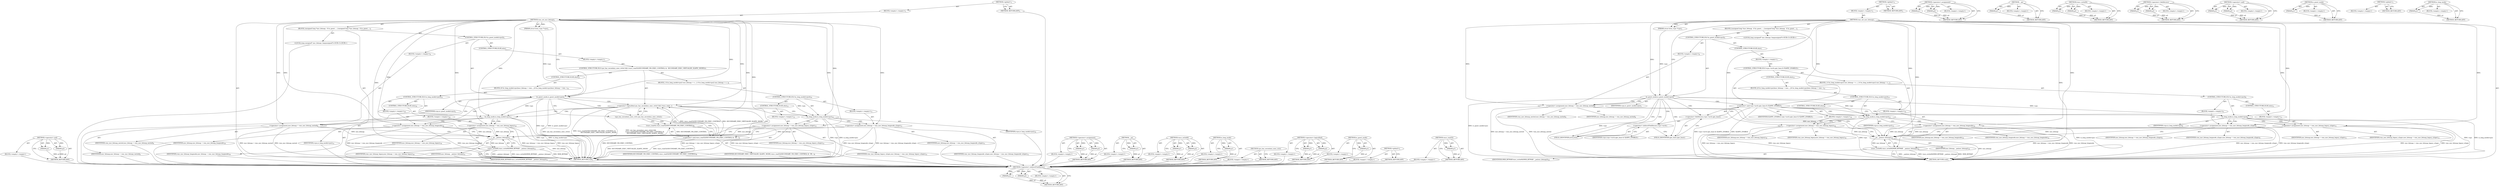 digraph "vmcs_read32" {
vulnerable_98 [label=<(METHOD,&lt;operator&gt;.indirectFieldAccess)>];
vulnerable_99 [label=<(PARAM,p1)>];
vulnerable_100 [label=<(PARAM,p2)>];
vulnerable_101 [label=<(BLOCK,&lt;empty&gt;,&lt;empty&gt;)>];
vulnerable_102 [label=<(METHOD_RETURN,ANY)>];
vulnerable_6 [label=<(METHOD,&lt;global&gt;)<SUB>1</SUB>>];
vulnerable_7 [label=<(BLOCK,&lt;empty&gt;,&lt;empty&gt;)<SUB>1</SUB>>];
vulnerable_8 [label=<(METHOD,vmx_set_msr_bitmap)<SUB>1</SUB>>];
vulnerable_9 [label=<(PARAM,struct kvm_vcpu *vcpu)<SUB>1</SUB>>];
vulnerable_10 [label=<(BLOCK,{
	unsigned long *msr_bitmap;
 
 	if (is_guest_...,{
	unsigned long *msr_bitmap;
 
 	if (is_guest_...)<SUB>2</SUB>>];
vulnerable_11 [label="<(LOCAL,long unsigned* msr_bitmap: longunsigned*)<SUB>3</SUB>>"];
vulnerable_12 [label=<(CONTROL_STRUCTURE,IF,if (is_guest_mode(vcpu)))<SUB>5</SUB>>];
vulnerable_13 [label=<(is_guest_mode,is_guest_mode(vcpu))<SUB>5</SUB>>];
vulnerable_14 [label=<(IDENTIFIER,vcpu,is_guest_mode(vcpu))<SUB>5</SUB>>];
vulnerable_15 [label=<(BLOCK,&lt;empty&gt;,&lt;empty&gt;)<SUB>6</SUB>>];
vulnerable_16 [label=<(&lt;operator&gt;.assignment,msr_bitmap = vmx_msr_bitmap_nested)<SUB>6</SUB>>];
vulnerable_17 [label=<(IDENTIFIER,msr_bitmap,msr_bitmap = vmx_msr_bitmap_nested)<SUB>6</SUB>>];
vulnerable_18 [label=<(IDENTIFIER,vmx_msr_bitmap_nested,msr_bitmap = vmx_msr_bitmap_nested)<SUB>6</SUB>>];
vulnerable_19 [label=<(CONTROL_STRUCTURE,ELSE,else)<SUB>7</SUB>>];
vulnerable_20 [label=<(BLOCK,&lt;empty&gt;,&lt;empty&gt;)<SUB>7</SUB>>];
vulnerable_21 [label=<(CONTROL_STRUCTURE,IF,if (vcpu-&gt;arch.apic_base &amp; X2APIC_ENABLE))<SUB>7</SUB>>];
vulnerable_22 [label=<(&lt;operator&gt;.and,vcpu-&gt;arch.apic_base &amp; X2APIC_ENABLE)<SUB>7</SUB>>];
vulnerable_23 [label=<(&lt;operator&gt;.fieldAccess,vcpu-&gt;arch.apic_base)<SUB>7</SUB>>];
vulnerable_24 [label=<(&lt;operator&gt;.indirectFieldAccess,vcpu-&gt;arch)<SUB>7</SUB>>];
vulnerable_25 [label=<(IDENTIFIER,vcpu,vcpu-&gt;arch.apic_base &amp; X2APIC_ENABLE)<SUB>7</SUB>>];
vulnerable_26 [label=<(FIELD_IDENTIFIER,arch,arch)<SUB>7</SUB>>];
vulnerable_27 [label=<(FIELD_IDENTIFIER,apic_base,apic_base)<SUB>7</SUB>>];
vulnerable_28 [label=<(IDENTIFIER,X2APIC_ENABLE,vcpu-&gt;arch.apic_base &amp; X2APIC_ENABLE)<SUB>7</SUB>>];
vulnerable_29 [label=<(BLOCK,{
 		if (is_long_mode(vcpu))
 			msr_bitmap = v...,{
 		if (is_long_mode(vcpu))
 			msr_bitmap = v...)<SUB>7</SUB>>];
vulnerable_30 [label=<(CONTROL_STRUCTURE,IF,if (is_long_mode(vcpu)))<SUB>8</SUB>>];
vulnerable_31 [label=<(is_long_mode,is_long_mode(vcpu))<SUB>8</SUB>>];
vulnerable_32 [label=<(IDENTIFIER,vcpu,is_long_mode(vcpu))<SUB>8</SUB>>];
vulnerable_33 [label=<(BLOCK,&lt;empty&gt;,&lt;empty&gt;)<SUB>9</SUB>>];
vulnerable_34 [label=<(&lt;operator&gt;.assignment,msr_bitmap = vmx_msr_bitmap_longmode_x2apic)<SUB>9</SUB>>];
vulnerable_35 [label=<(IDENTIFIER,msr_bitmap,msr_bitmap = vmx_msr_bitmap_longmode_x2apic)<SUB>9</SUB>>];
vulnerable_36 [label=<(IDENTIFIER,vmx_msr_bitmap_longmode_x2apic,msr_bitmap = vmx_msr_bitmap_longmode_x2apic)<SUB>9</SUB>>];
vulnerable_37 [label=<(CONTROL_STRUCTURE,ELSE,else)<SUB>11</SUB>>];
vulnerable_38 [label=<(BLOCK,&lt;empty&gt;,&lt;empty&gt;)<SUB>11</SUB>>];
vulnerable_39 [label=<(&lt;operator&gt;.assignment,msr_bitmap = vmx_msr_bitmap_legacy_x2apic)<SUB>11</SUB>>];
vulnerable_40 [label=<(IDENTIFIER,msr_bitmap,msr_bitmap = vmx_msr_bitmap_legacy_x2apic)<SUB>11</SUB>>];
vulnerable_41 [label=<(IDENTIFIER,vmx_msr_bitmap_legacy_x2apic,msr_bitmap = vmx_msr_bitmap_legacy_x2apic)<SUB>11</SUB>>];
vulnerable_42 [label=<(CONTROL_STRUCTURE,ELSE,else)<SUB>12</SUB>>];
vulnerable_43 [label=<(BLOCK,{
		if (is_long_mode(vcpu))
			msr_bitmap = vmx...,{
		if (is_long_mode(vcpu))
			msr_bitmap = vmx...)<SUB>12</SUB>>];
vulnerable_44 [label=<(CONTROL_STRUCTURE,IF,if (is_long_mode(vcpu)))<SUB>13</SUB>>];
vulnerable_45 [label=<(is_long_mode,is_long_mode(vcpu))<SUB>13</SUB>>];
vulnerable_46 [label=<(IDENTIFIER,vcpu,is_long_mode(vcpu))<SUB>13</SUB>>];
vulnerable_47 [label=<(BLOCK,&lt;empty&gt;,&lt;empty&gt;)<SUB>14</SUB>>];
vulnerable_48 [label=<(&lt;operator&gt;.assignment,msr_bitmap = vmx_msr_bitmap_longmode)<SUB>14</SUB>>];
vulnerable_49 [label=<(IDENTIFIER,msr_bitmap,msr_bitmap = vmx_msr_bitmap_longmode)<SUB>14</SUB>>];
vulnerable_50 [label=<(IDENTIFIER,vmx_msr_bitmap_longmode,msr_bitmap = vmx_msr_bitmap_longmode)<SUB>14</SUB>>];
vulnerable_51 [label=<(CONTROL_STRUCTURE,ELSE,else)<SUB>16</SUB>>];
vulnerable_52 [label=<(BLOCK,&lt;empty&gt;,&lt;empty&gt;)<SUB>16</SUB>>];
vulnerable_53 [label=<(&lt;operator&gt;.assignment,msr_bitmap = vmx_msr_bitmap_legacy)<SUB>16</SUB>>];
vulnerable_54 [label=<(IDENTIFIER,msr_bitmap,msr_bitmap = vmx_msr_bitmap_legacy)<SUB>16</SUB>>];
vulnerable_55 [label=<(IDENTIFIER,vmx_msr_bitmap_legacy,msr_bitmap = vmx_msr_bitmap_legacy)<SUB>16</SUB>>];
vulnerable_56 [label=<(vmcs_write64,vmcs_write64(MSR_BITMAP, __pa(msr_bitmap)))<SUB>19</SUB>>];
vulnerable_57 [label=<(IDENTIFIER,MSR_BITMAP,vmcs_write64(MSR_BITMAP, __pa(msr_bitmap)))<SUB>19</SUB>>];
vulnerable_58 [label=<(__pa,__pa(msr_bitmap))<SUB>19</SUB>>];
vulnerable_59 [label=<(IDENTIFIER,msr_bitmap,__pa(msr_bitmap))<SUB>19</SUB>>];
vulnerable_60 [label=<(METHOD_RETURN,void)<SUB>1</SUB>>];
vulnerable_62 [label=<(METHOD_RETURN,ANY)<SUB>1</SUB>>];
vulnerable_83 [label=<(METHOD,&lt;operator&gt;.assignment)>];
vulnerable_84 [label=<(PARAM,p1)>];
vulnerable_85 [label=<(PARAM,p2)>];
vulnerable_86 [label=<(BLOCK,&lt;empty&gt;,&lt;empty&gt;)>];
vulnerable_87 [label=<(METHOD_RETURN,ANY)>];
vulnerable_112 [label=<(METHOD,__pa)>];
vulnerable_113 [label=<(PARAM,p1)>];
vulnerable_114 [label=<(BLOCK,&lt;empty&gt;,&lt;empty&gt;)>];
vulnerable_115 [label=<(METHOD_RETURN,ANY)>];
vulnerable_107 [label=<(METHOD,vmcs_write64)>];
vulnerable_108 [label=<(PARAM,p1)>];
vulnerable_109 [label=<(PARAM,p2)>];
vulnerable_110 [label=<(BLOCK,&lt;empty&gt;,&lt;empty&gt;)>];
vulnerable_111 [label=<(METHOD_RETURN,ANY)>];
vulnerable_93 [label=<(METHOD,&lt;operator&gt;.fieldAccess)>];
vulnerable_94 [label=<(PARAM,p1)>];
vulnerable_95 [label=<(PARAM,p2)>];
vulnerable_96 [label=<(BLOCK,&lt;empty&gt;,&lt;empty&gt;)>];
vulnerable_97 [label=<(METHOD_RETURN,ANY)>];
vulnerable_88 [label=<(METHOD,&lt;operator&gt;.and)>];
vulnerable_89 [label=<(PARAM,p1)>];
vulnerable_90 [label=<(PARAM,p2)>];
vulnerable_91 [label=<(BLOCK,&lt;empty&gt;,&lt;empty&gt;)>];
vulnerable_92 [label=<(METHOD_RETURN,ANY)>];
vulnerable_79 [label=<(METHOD,is_guest_mode)>];
vulnerable_80 [label=<(PARAM,p1)>];
vulnerable_81 [label=<(BLOCK,&lt;empty&gt;,&lt;empty&gt;)>];
vulnerable_82 [label=<(METHOD_RETURN,ANY)>];
vulnerable_73 [label=<(METHOD,&lt;global&gt;)<SUB>1</SUB>>];
vulnerable_74 [label=<(BLOCK,&lt;empty&gt;,&lt;empty&gt;)>];
vulnerable_75 [label=<(METHOD_RETURN,ANY)>];
vulnerable_103 [label=<(METHOD,is_long_mode)>];
vulnerable_104 [label=<(PARAM,p1)>];
vulnerable_105 [label=<(BLOCK,&lt;empty&gt;,&lt;empty&gt;)>];
vulnerable_106 [label=<(METHOD_RETURN,ANY)>];
fixed_95 [label=<(METHOD,&lt;operator&gt;.and)>];
fixed_96 [label=<(PARAM,p1)>];
fixed_97 [label=<(PARAM,p2)>];
fixed_98 [label=<(BLOCK,&lt;empty&gt;,&lt;empty&gt;)>];
fixed_99 [label=<(METHOD_RETURN,ANY)>];
fixed_6 [label=<(METHOD,&lt;global&gt;)<SUB>1</SUB>>];
fixed_7 [label=<(BLOCK,&lt;empty&gt;,&lt;empty&gt;)<SUB>1</SUB>>];
fixed_8 [label=<(METHOD,vmx_set_msr_bitmap)<SUB>1</SUB>>];
fixed_9 [label=<(PARAM,struct kvm_vcpu *vcpu)<SUB>1</SUB>>];
fixed_10 [label=<(BLOCK,{
	unsigned long *msr_bitmap;
 
 	if (is_guest_...,{
	unsigned long *msr_bitmap;
 
 	if (is_guest_...)<SUB>2</SUB>>];
fixed_11 [label="<(LOCAL,long unsigned* msr_bitmap: longunsigned*)<SUB>3</SUB>>"];
fixed_12 [label=<(CONTROL_STRUCTURE,IF,if (is_guest_mode(vcpu)))<SUB>5</SUB>>];
fixed_13 [label=<(is_guest_mode,is_guest_mode(vcpu))<SUB>5</SUB>>];
fixed_14 [label=<(IDENTIFIER,vcpu,is_guest_mode(vcpu))<SUB>5</SUB>>];
fixed_15 [label=<(BLOCK,&lt;empty&gt;,&lt;empty&gt;)<SUB>6</SUB>>];
fixed_16 [label=<(&lt;operator&gt;.assignment,msr_bitmap = vmx_msr_bitmap_nested)<SUB>6</SUB>>];
fixed_17 [label=<(IDENTIFIER,msr_bitmap,msr_bitmap = vmx_msr_bitmap_nested)<SUB>6</SUB>>];
fixed_18 [label=<(IDENTIFIER,vmx_msr_bitmap_nested,msr_bitmap = vmx_msr_bitmap_nested)<SUB>6</SUB>>];
fixed_19 [label=<(CONTROL_STRUCTURE,ELSE,else)<SUB>7</SUB>>];
fixed_20 [label=<(BLOCK,&lt;empty&gt;,&lt;empty&gt;)<SUB>7</SUB>>];
fixed_21 [label=<(CONTROL_STRUCTURE,IF,if (cpu_has_secondary_exec_ctrls() &amp;&amp;
		 (vmcs_read32(SECONDARY_VM_EXEC_CONTROL) &amp;
		  SECONDARY_EXEC_VIRTUALIZE_X2APIC_MODE)))<SUB>7</SUB>>];
fixed_22 [label=<(&lt;operator&gt;.logicalAnd,cpu_has_secondary_exec_ctrls() &amp;&amp;
		 (vmcs_read...)<SUB>7</SUB>>];
fixed_23 [label=<(cpu_has_secondary_exec_ctrls,cpu_has_secondary_exec_ctrls())<SUB>7</SUB>>];
fixed_24 [label=<(&lt;operator&gt;.and,vmcs_read32(SECONDARY_VM_EXEC_CONTROL) &amp;
		  SE...)<SUB>8</SUB>>];
fixed_25 [label=<(vmcs_read32,vmcs_read32(SECONDARY_VM_EXEC_CONTROL))<SUB>8</SUB>>];
fixed_26 [label=<(IDENTIFIER,SECONDARY_VM_EXEC_CONTROL,vmcs_read32(SECONDARY_VM_EXEC_CONTROL))<SUB>8</SUB>>];
fixed_27 [label=<(IDENTIFIER,SECONDARY_EXEC_VIRTUALIZE_X2APIC_MODE,vmcs_read32(SECONDARY_VM_EXEC_CONTROL) &amp;
		  SE...)<SUB>9</SUB>>];
fixed_28 [label=<(BLOCK,{
 		if (is_long_mode(vcpu))
 			msr_bitmap = v...,{
 		if (is_long_mode(vcpu))
 			msr_bitmap = v...)<SUB>9</SUB>>];
fixed_29 [label=<(CONTROL_STRUCTURE,IF,if (is_long_mode(vcpu)))<SUB>10</SUB>>];
fixed_30 [label=<(is_long_mode,is_long_mode(vcpu))<SUB>10</SUB>>];
fixed_31 [label=<(IDENTIFIER,vcpu,is_long_mode(vcpu))<SUB>10</SUB>>];
fixed_32 [label=<(BLOCK,&lt;empty&gt;,&lt;empty&gt;)<SUB>11</SUB>>];
fixed_33 [label=<(&lt;operator&gt;.assignment,msr_bitmap = vmx_msr_bitmap_longmode_x2apic)<SUB>11</SUB>>];
fixed_34 [label=<(IDENTIFIER,msr_bitmap,msr_bitmap = vmx_msr_bitmap_longmode_x2apic)<SUB>11</SUB>>];
fixed_35 [label=<(IDENTIFIER,vmx_msr_bitmap_longmode_x2apic,msr_bitmap = vmx_msr_bitmap_longmode_x2apic)<SUB>11</SUB>>];
fixed_36 [label=<(CONTROL_STRUCTURE,ELSE,else)<SUB>13</SUB>>];
fixed_37 [label=<(BLOCK,&lt;empty&gt;,&lt;empty&gt;)<SUB>13</SUB>>];
fixed_38 [label=<(&lt;operator&gt;.assignment,msr_bitmap = vmx_msr_bitmap_legacy_x2apic)<SUB>13</SUB>>];
fixed_39 [label=<(IDENTIFIER,msr_bitmap,msr_bitmap = vmx_msr_bitmap_legacy_x2apic)<SUB>13</SUB>>];
fixed_40 [label=<(IDENTIFIER,vmx_msr_bitmap_legacy_x2apic,msr_bitmap = vmx_msr_bitmap_legacy_x2apic)<SUB>13</SUB>>];
fixed_41 [label=<(CONTROL_STRUCTURE,ELSE,else)<SUB>14</SUB>>];
fixed_42 [label=<(BLOCK,{
		if (is_long_mode(vcpu))
			msr_bitmap = vmx...,{
		if (is_long_mode(vcpu))
			msr_bitmap = vmx...)<SUB>14</SUB>>];
fixed_43 [label=<(CONTROL_STRUCTURE,IF,if (is_long_mode(vcpu)))<SUB>15</SUB>>];
fixed_44 [label=<(is_long_mode,is_long_mode(vcpu))<SUB>15</SUB>>];
fixed_45 [label=<(IDENTIFIER,vcpu,is_long_mode(vcpu))<SUB>15</SUB>>];
fixed_46 [label=<(BLOCK,&lt;empty&gt;,&lt;empty&gt;)<SUB>16</SUB>>];
fixed_47 [label=<(&lt;operator&gt;.assignment,msr_bitmap = vmx_msr_bitmap_longmode)<SUB>16</SUB>>];
fixed_48 [label=<(IDENTIFIER,msr_bitmap,msr_bitmap = vmx_msr_bitmap_longmode)<SUB>16</SUB>>];
fixed_49 [label=<(IDENTIFIER,vmx_msr_bitmap_longmode,msr_bitmap = vmx_msr_bitmap_longmode)<SUB>16</SUB>>];
fixed_50 [label=<(CONTROL_STRUCTURE,ELSE,else)<SUB>18</SUB>>];
fixed_51 [label=<(BLOCK,&lt;empty&gt;,&lt;empty&gt;)<SUB>18</SUB>>];
fixed_52 [label=<(&lt;operator&gt;.assignment,msr_bitmap = vmx_msr_bitmap_legacy)<SUB>18</SUB>>];
fixed_53 [label=<(IDENTIFIER,msr_bitmap,msr_bitmap = vmx_msr_bitmap_legacy)<SUB>18</SUB>>];
fixed_54 [label=<(IDENTIFIER,vmx_msr_bitmap_legacy,msr_bitmap = vmx_msr_bitmap_legacy)<SUB>18</SUB>>];
fixed_55 [label=<(vmcs_write64,vmcs_write64(MSR_BITMAP, __pa(msr_bitmap)))<SUB>21</SUB>>];
fixed_56 [label=<(IDENTIFIER,MSR_BITMAP,vmcs_write64(MSR_BITMAP, __pa(msr_bitmap)))<SUB>21</SUB>>];
fixed_57 [label=<(__pa,__pa(msr_bitmap))<SUB>21</SUB>>];
fixed_58 [label=<(IDENTIFIER,msr_bitmap,__pa(msr_bitmap))<SUB>21</SUB>>];
fixed_59 [label=<(METHOD_RETURN,void)<SUB>1</SUB>>];
fixed_61 [label=<(METHOD_RETURN,ANY)<SUB>1</SUB>>];
fixed_82 [label=<(METHOD,&lt;operator&gt;.assignment)>];
fixed_83 [label=<(PARAM,p1)>];
fixed_84 [label=<(PARAM,p2)>];
fixed_85 [label=<(BLOCK,&lt;empty&gt;,&lt;empty&gt;)>];
fixed_86 [label=<(METHOD_RETURN,ANY)>];
fixed_113 [label=<(METHOD,__pa)>];
fixed_114 [label=<(PARAM,p1)>];
fixed_115 [label=<(BLOCK,&lt;empty&gt;,&lt;empty&gt;)>];
fixed_116 [label=<(METHOD_RETURN,ANY)>];
fixed_108 [label=<(METHOD,vmcs_write64)>];
fixed_109 [label=<(PARAM,p1)>];
fixed_110 [label=<(PARAM,p2)>];
fixed_111 [label=<(BLOCK,&lt;empty&gt;,&lt;empty&gt;)>];
fixed_112 [label=<(METHOD_RETURN,ANY)>];
fixed_104 [label=<(METHOD,is_long_mode)>];
fixed_105 [label=<(PARAM,p1)>];
fixed_106 [label=<(BLOCK,&lt;empty&gt;,&lt;empty&gt;)>];
fixed_107 [label=<(METHOD_RETURN,ANY)>];
fixed_92 [label=<(METHOD,cpu_has_secondary_exec_ctrls)>];
fixed_93 [label=<(BLOCK,&lt;empty&gt;,&lt;empty&gt;)>];
fixed_94 [label=<(METHOD_RETURN,ANY)>];
fixed_87 [label=<(METHOD,&lt;operator&gt;.logicalAnd)>];
fixed_88 [label=<(PARAM,p1)>];
fixed_89 [label=<(PARAM,p2)>];
fixed_90 [label=<(BLOCK,&lt;empty&gt;,&lt;empty&gt;)>];
fixed_91 [label=<(METHOD_RETURN,ANY)>];
fixed_78 [label=<(METHOD,is_guest_mode)>];
fixed_79 [label=<(PARAM,p1)>];
fixed_80 [label=<(BLOCK,&lt;empty&gt;,&lt;empty&gt;)>];
fixed_81 [label=<(METHOD_RETURN,ANY)>];
fixed_72 [label=<(METHOD,&lt;global&gt;)<SUB>1</SUB>>];
fixed_73 [label=<(BLOCK,&lt;empty&gt;,&lt;empty&gt;)>];
fixed_74 [label=<(METHOD_RETURN,ANY)>];
fixed_100 [label=<(METHOD,vmcs_read32)>];
fixed_101 [label=<(PARAM,p1)>];
fixed_102 [label=<(BLOCK,&lt;empty&gt;,&lt;empty&gt;)>];
fixed_103 [label=<(METHOD_RETURN,ANY)>];
vulnerable_98 -> vulnerable_99  [key=0, label="AST: "];
vulnerable_98 -> vulnerable_99  [key=1, label="DDG: "];
vulnerable_98 -> vulnerable_101  [key=0, label="AST: "];
vulnerable_98 -> vulnerable_100  [key=0, label="AST: "];
vulnerable_98 -> vulnerable_100  [key=1, label="DDG: "];
vulnerable_98 -> vulnerable_102  [key=0, label="AST: "];
vulnerable_98 -> vulnerable_102  [key=1, label="CFG: "];
vulnerable_99 -> vulnerable_102  [key=0, label="DDG: p1"];
vulnerable_100 -> vulnerable_102  [key=0, label="DDG: p2"];
vulnerable_6 -> vulnerable_7  [key=0, label="AST: "];
vulnerable_6 -> vulnerable_62  [key=0, label="AST: "];
vulnerable_6 -> vulnerable_62  [key=1, label="CFG: "];
vulnerable_7 -> vulnerable_8  [key=0, label="AST: "];
vulnerable_8 -> vulnerable_9  [key=0, label="AST: "];
vulnerable_8 -> vulnerable_9  [key=1, label="DDG: "];
vulnerable_8 -> vulnerable_10  [key=0, label="AST: "];
vulnerable_8 -> vulnerable_60  [key=0, label="AST: "];
vulnerable_8 -> vulnerable_13  [key=0, label="CFG: "];
vulnerable_8 -> vulnerable_13  [key=1, label="DDG: "];
vulnerable_8 -> vulnerable_56  [key=0, label="DDG: "];
vulnerable_8 -> vulnerable_16  [key=0, label="DDG: "];
vulnerable_8 -> vulnerable_58  [key=0, label="DDG: "];
vulnerable_8 -> vulnerable_22  [key=0, label="DDG: "];
vulnerable_8 -> vulnerable_31  [key=0, label="DDG: "];
vulnerable_8 -> vulnerable_34  [key=0, label="DDG: "];
vulnerable_8 -> vulnerable_39  [key=0, label="DDG: "];
vulnerable_8 -> vulnerable_45  [key=0, label="DDG: "];
vulnerable_8 -> vulnerable_48  [key=0, label="DDG: "];
vulnerable_8 -> vulnerable_53  [key=0, label="DDG: "];
vulnerable_9 -> vulnerable_13  [key=0, label="DDG: vcpu"];
vulnerable_10 -> vulnerable_11  [key=0, label="AST: "];
vulnerable_10 -> vulnerable_12  [key=0, label="AST: "];
vulnerable_10 -> vulnerable_56  [key=0, label="AST: "];
vulnerable_12 -> vulnerable_13  [key=0, label="AST: "];
vulnerable_12 -> vulnerable_15  [key=0, label="AST: "];
vulnerable_12 -> vulnerable_19  [key=0, label="AST: "];
vulnerable_13 -> vulnerable_14  [key=0, label="AST: "];
vulnerable_13 -> vulnerable_16  [key=0, label="CFG: "];
vulnerable_13 -> vulnerable_16  [key=1, label="CDG: "];
vulnerable_13 -> vulnerable_26  [key=0, label="CFG: "];
vulnerable_13 -> vulnerable_26  [key=1, label="CDG: "];
vulnerable_13 -> vulnerable_60  [key=0, label="DDG: vcpu"];
vulnerable_13 -> vulnerable_60  [key=1, label="DDG: is_guest_mode(vcpu)"];
vulnerable_13 -> vulnerable_31  [key=0, label="DDG: vcpu"];
vulnerable_13 -> vulnerable_45  [key=0, label="DDG: vcpu"];
vulnerable_13 -> vulnerable_24  [key=0, label="CDG: "];
vulnerable_13 -> vulnerable_23  [key=0, label="CDG: "];
vulnerable_13 -> vulnerable_22  [key=0, label="CDG: "];
vulnerable_13 -> vulnerable_27  [key=0, label="CDG: "];
vulnerable_15 -> vulnerable_16  [key=0, label="AST: "];
vulnerable_16 -> vulnerable_17  [key=0, label="AST: "];
vulnerable_16 -> vulnerable_18  [key=0, label="AST: "];
vulnerable_16 -> vulnerable_58  [key=0, label="CFG: "];
vulnerable_16 -> vulnerable_58  [key=1, label="DDG: msr_bitmap"];
vulnerable_16 -> vulnerable_60  [key=0, label="DDG: msr_bitmap = vmx_msr_bitmap_nested"];
vulnerable_16 -> vulnerable_60  [key=1, label="DDG: vmx_msr_bitmap_nested"];
vulnerable_19 -> vulnerable_20  [key=0, label="AST: "];
vulnerable_20 -> vulnerable_21  [key=0, label="AST: "];
vulnerable_21 -> vulnerable_22  [key=0, label="AST: "];
vulnerable_21 -> vulnerable_29  [key=0, label="AST: "];
vulnerable_21 -> vulnerable_42  [key=0, label="AST: "];
vulnerable_22 -> vulnerable_23  [key=0, label="AST: "];
vulnerable_22 -> vulnerable_28  [key=0, label="AST: "];
vulnerable_22 -> vulnerable_31  [key=0, label="CFG: "];
vulnerable_22 -> vulnerable_31  [key=1, label="CDG: "];
vulnerable_22 -> vulnerable_45  [key=0, label="CFG: "];
vulnerable_22 -> vulnerable_45  [key=1, label="CDG: "];
vulnerable_22 -> vulnerable_60  [key=0, label="DDG: vcpu-&gt;arch.apic_base &amp; X2APIC_ENABLE"];
vulnerable_22 -> vulnerable_60  [key=1, label="DDG: X2APIC_ENABLE"];
vulnerable_23 -> vulnerable_24  [key=0, label="AST: "];
vulnerable_23 -> vulnerable_27  [key=0, label="AST: "];
vulnerable_23 -> vulnerable_22  [key=0, label="CFG: "];
vulnerable_24 -> vulnerable_25  [key=0, label="AST: "];
vulnerable_24 -> vulnerable_26  [key=0, label="AST: "];
vulnerable_24 -> vulnerable_27  [key=0, label="CFG: "];
vulnerable_26 -> vulnerable_24  [key=0, label="CFG: "];
vulnerable_27 -> vulnerable_23  [key=0, label="CFG: "];
vulnerable_29 -> vulnerable_30  [key=0, label="AST: "];
vulnerable_30 -> vulnerable_31  [key=0, label="AST: "];
vulnerable_30 -> vulnerable_33  [key=0, label="AST: "];
vulnerable_30 -> vulnerable_37  [key=0, label="AST: "];
vulnerable_31 -> vulnerable_32  [key=0, label="AST: "];
vulnerable_31 -> vulnerable_34  [key=0, label="CFG: "];
vulnerable_31 -> vulnerable_34  [key=1, label="CDG: "];
vulnerable_31 -> vulnerable_39  [key=0, label="CFG: "];
vulnerable_31 -> vulnerable_39  [key=1, label="CDG: "];
vulnerable_31 -> vulnerable_60  [key=0, label="DDG: vcpu"];
vulnerable_31 -> vulnerable_60  [key=1, label="DDG: is_long_mode(vcpu)"];
vulnerable_33 -> vulnerable_34  [key=0, label="AST: "];
vulnerable_34 -> vulnerable_35  [key=0, label="AST: "];
vulnerable_34 -> vulnerable_36  [key=0, label="AST: "];
vulnerable_34 -> vulnerable_58  [key=0, label="CFG: "];
vulnerable_34 -> vulnerable_58  [key=1, label="DDG: msr_bitmap"];
vulnerable_34 -> vulnerable_60  [key=0, label="DDG: msr_bitmap = vmx_msr_bitmap_longmode_x2apic"];
vulnerable_34 -> vulnerable_60  [key=1, label="DDG: vmx_msr_bitmap_longmode_x2apic"];
vulnerable_37 -> vulnerable_38  [key=0, label="AST: "];
vulnerable_38 -> vulnerable_39  [key=0, label="AST: "];
vulnerable_39 -> vulnerable_40  [key=0, label="AST: "];
vulnerable_39 -> vulnerable_41  [key=0, label="AST: "];
vulnerable_39 -> vulnerable_58  [key=0, label="CFG: "];
vulnerable_39 -> vulnerable_58  [key=1, label="DDG: msr_bitmap"];
vulnerable_39 -> vulnerable_60  [key=0, label="DDG: msr_bitmap = vmx_msr_bitmap_legacy_x2apic"];
vulnerable_39 -> vulnerable_60  [key=1, label="DDG: vmx_msr_bitmap_legacy_x2apic"];
vulnerable_42 -> vulnerable_43  [key=0, label="AST: "];
vulnerable_43 -> vulnerable_44  [key=0, label="AST: "];
vulnerable_44 -> vulnerable_45  [key=0, label="AST: "];
vulnerable_44 -> vulnerable_47  [key=0, label="AST: "];
vulnerable_44 -> vulnerable_51  [key=0, label="AST: "];
vulnerable_45 -> vulnerable_46  [key=0, label="AST: "];
vulnerable_45 -> vulnerable_48  [key=0, label="CFG: "];
vulnerable_45 -> vulnerable_48  [key=1, label="CDG: "];
vulnerable_45 -> vulnerable_53  [key=0, label="CFG: "];
vulnerable_45 -> vulnerable_53  [key=1, label="CDG: "];
vulnerable_45 -> vulnerable_60  [key=0, label="DDG: vcpu"];
vulnerable_45 -> vulnerable_60  [key=1, label="DDG: is_long_mode(vcpu)"];
vulnerable_47 -> vulnerable_48  [key=0, label="AST: "];
vulnerable_48 -> vulnerable_49  [key=0, label="AST: "];
vulnerable_48 -> vulnerable_50  [key=0, label="AST: "];
vulnerable_48 -> vulnerable_58  [key=0, label="CFG: "];
vulnerable_48 -> vulnerable_58  [key=1, label="DDG: msr_bitmap"];
vulnerable_48 -> vulnerable_60  [key=0, label="DDG: msr_bitmap = vmx_msr_bitmap_longmode"];
vulnerable_48 -> vulnerable_60  [key=1, label="DDG: vmx_msr_bitmap_longmode"];
vulnerable_51 -> vulnerable_52  [key=0, label="AST: "];
vulnerable_52 -> vulnerable_53  [key=0, label="AST: "];
vulnerable_53 -> vulnerable_54  [key=0, label="AST: "];
vulnerable_53 -> vulnerable_55  [key=0, label="AST: "];
vulnerable_53 -> vulnerable_58  [key=0, label="CFG: "];
vulnerable_53 -> vulnerable_58  [key=1, label="DDG: msr_bitmap"];
vulnerable_53 -> vulnerable_60  [key=0, label="DDG: msr_bitmap = vmx_msr_bitmap_legacy"];
vulnerable_53 -> vulnerable_60  [key=1, label="DDG: vmx_msr_bitmap_legacy"];
vulnerable_56 -> vulnerable_57  [key=0, label="AST: "];
vulnerable_56 -> vulnerable_58  [key=0, label="AST: "];
vulnerable_56 -> vulnerable_60  [key=0, label="CFG: "];
vulnerable_56 -> vulnerable_60  [key=1, label="DDG: __pa(msr_bitmap)"];
vulnerable_56 -> vulnerable_60  [key=2, label="DDG: vmcs_write64(MSR_BITMAP, __pa(msr_bitmap))"];
vulnerable_56 -> vulnerable_60  [key=3, label="DDG: MSR_BITMAP"];
vulnerable_58 -> vulnerable_59  [key=0, label="AST: "];
vulnerable_58 -> vulnerable_56  [key=0, label="CFG: "];
vulnerable_58 -> vulnerable_56  [key=1, label="DDG: msr_bitmap"];
vulnerable_58 -> vulnerable_60  [key=0, label="DDG: msr_bitmap"];
vulnerable_83 -> vulnerable_84  [key=0, label="AST: "];
vulnerable_83 -> vulnerable_84  [key=1, label="DDG: "];
vulnerable_83 -> vulnerable_86  [key=0, label="AST: "];
vulnerable_83 -> vulnerable_85  [key=0, label="AST: "];
vulnerable_83 -> vulnerable_85  [key=1, label="DDG: "];
vulnerable_83 -> vulnerable_87  [key=0, label="AST: "];
vulnerable_83 -> vulnerable_87  [key=1, label="CFG: "];
vulnerable_84 -> vulnerable_87  [key=0, label="DDG: p1"];
vulnerable_85 -> vulnerable_87  [key=0, label="DDG: p2"];
vulnerable_112 -> vulnerable_113  [key=0, label="AST: "];
vulnerable_112 -> vulnerable_113  [key=1, label="DDG: "];
vulnerable_112 -> vulnerable_114  [key=0, label="AST: "];
vulnerable_112 -> vulnerable_115  [key=0, label="AST: "];
vulnerable_112 -> vulnerable_115  [key=1, label="CFG: "];
vulnerable_113 -> vulnerable_115  [key=0, label="DDG: p1"];
vulnerable_107 -> vulnerable_108  [key=0, label="AST: "];
vulnerable_107 -> vulnerable_108  [key=1, label="DDG: "];
vulnerable_107 -> vulnerable_110  [key=0, label="AST: "];
vulnerable_107 -> vulnerable_109  [key=0, label="AST: "];
vulnerable_107 -> vulnerable_109  [key=1, label="DDG: "];
vulnerable_107 -> vulnerable_111  [key=0, label="AST: "];
vulnerable_107 -> vulnerable_111  [key=1, label="CFG: "];
vulnerable_108 -> vulnerable_111  [key=0, label="DDG: p1"];
vulnerable_109 -> vulnerable_111  [key=0, label="DDG: p2"];
vulnerable_93 -> vulnerable_94  [key=0, label="AST: "];
vulnerable_93 -> vulnerable_94  [key=1, label="DDG: "];
vulnerable_93 -> vulnerable_96  [key=0, label="AST: "];
vulnerable_93 -> vulnerable_95  [key=0, label="AST: "];
vulnerable_93 -> vulnerable_95  [key=1, label="DDG: "];
vulnerable_93 -> vulnerable_97  [key=0, label="AST: "];
vulnerable_93 -> vulnerable_97  [key=1, label="CFG: "];
vulnerable_94 -> vulnerable_97  [key=0, label="DDG: p1"];
vulnerable_95 -> vulnerable_97  [key=0, label="DDG: p2"];
vulnerable_88 -> vulnerable_89  [key=0, label="AST: "];
vulnerable_88 -> vulnerable_89  [key=1, label="DDG: "];
vulnerable_88 -> vulnerable_91  [key=0, label="AST: "];
vulnerable_88 -> vulnerable_90  [key=0, label="AST: "];
vulnerable_88 -> vulnerable_90  [key=1, label="DDG: "];
vulnerable_88 -> vulnerable_92  [key=0, label="AST: "];
vulnerable_88 -> vulnerable_92  [key=1, label="CFG: "];
vulnerable_89 -> vulnerable_92  [key=0, label="DDG: p1"];
vulnerable_90 -> vulnerable_92  [key=0, label="DDG: p2"];
vulnerable_79 -> vulnerable_80  [key=0, label="AST: "];
vulnerable_79 -> vulnerable_80  [key=1, label="DDG: "];
vulnerable_79 -> vulnerable_81  [key=0, label="AST: "];
vulnerable_79 -> vulnerable_82  [key=0, label="AST: "];
vulnerable_79 -> vulnerable_82  [key=1, label="CFG: "];
vulnerable_80 -> vulnerable_82  [key=0, label="DDG: p1"];
vulnerable_73 -> vulnerable_74  [key=0, label="AST: "];
vulnerable_73 -> vulnerable_75  [key=0, label="AST: "];
vulnerable_73 -> vulnerable_75  [key=1, label="CFG: "];
vulnerable_103 -> vulnerable_104  [key=0, label="AST: "];
vulnerable_103 -> vulnerable_104  [key=1, label="DDG: "];
vulnerable_103 -> vulnerable_105  [key=0, label="AST: "];
vulnerable_103 -> vulnerable_106  [key=0, label="AST: "];
vulnerable_103 -> vulnerable_106  [key=1, label="CFG: "];
vulnerable_104 -> vulnerable_106  [key=0, label="DDG: p1"];
fixed_95 -> fixed_96  [key=0, label="AST: "];
fixed_95 -> fixed_96  [key=1, label="DDG: "];
fixed_95 -> fixed_98  [key=0, label="AST: "];
fixed_95 -> fixed_97  [key=0, label="AST: "];
fixed_95 -> fixed_97  [key=1, label="DDG: "];
fixed_95 -> fixed_99  [key=0, label="AST: "];
fixed_95 -> fixed_99  [key=1, label="CFG: "];
fixed_96 -> fixed_99  [key=0, label="DDG: p1"];
fixed_97 -> fixed_99  [key=0, label="DDG: p2"];
fixed_98 -> vulnerable_98  [key=0];
fixed_99 -> vulnerable_98  [key=0];
fixed_6 -> fixed_7  [key=0, label="AST: "];
fixed_6 -> fixed_61  [key=0, label="AST: "];
fixed_6 -> fixed_61  [key=1, label="CFG: "];
fixed_7 -> fixed_8  [key=0, label="AST: "];
fixed_8 -> fixed_9  [key=0, label="AST: "];
fixed_8 -> fixed_9  [key=1, label="DDG: "];
fixed_8 -> fixed_10  [key=0, label="AST: "];
fixed_8 -> fixed_59  [key=0, label="AST: "];
fixed_8 -> fixed_13  [key=0, label="CFG: "];
fixed_8 -> fixed_13  [key=1, label="DDG: "];
fixed_8 -> fixed_55  [key=0, label="DDG: "];
fixed_8 -> fixed_16  [key=0, label="DDG: "];
fixed_8 -> fixed_57  [key=0, label="DDG: "];
fixed_8 -> fixed_22  [key=0, label="DDG: "];
fixed_8 -> fixed_24  [key=0, label="DDG: "];
fixed_8 -> fixed_25  [key=0, label="DDG: "];
fixed_8 -> fixed_30  [key=0, label="DDG: "];
fixed_8 -> fixed_33  [key=0, label="DDG: "];
fixed_8 -> fixed_38  [key=0, label="DDG: "];
fixed_8 -> fixed_44  [key=0, label="DDG: "];
fixed_8 -> fixed_47  [key=0, label="DDG: "];
fixed_8 -> fixed_52  [key=0, label="DDG: "];
fixed_9 -> fixed_13  [key=0, label="DDG: vcpu"];
fixed_10 -> fixed_11  [key=0, label="AST: "];
fixed_10 -> fixed_12  [key=0, label="AST: "];
fixed_10 -> fixed_55  [key=0, label="AST: "];
fixed_11 -> vulnerable_98  [key=0];
fixed_12 -> fixed_13  [key=0, label="AST: "];
fixed_12 -> fixed_15  [key=0, label="AST: "];
fixed_12 -> fixed_19  [key=0, label="AST: "];
fixed_13 -> fixed_14  [key=0, label="AST: "];
fixed_13 -> fixed_23  [key=0, label="CFG: "];
fixed_13 -> fixed_23  [key=1, label="CDG: "];
fixed_13 -> fixed_16  [key=0, label="CFG: "];
fixed_13 -> fixed_16  [key=1, label="CDG: "];
fixed_13 -> fixed_59  [key=0, label="DDG: vcpu"];
fixed_13 -> fixed_59  [key=1, label="DDG: is_guest_mode(vcpu)"];
fixed_13 -> fixed_30  [key=0, label="DDG: vcpu"];
fixed_13 -> fixed_44  [key=0, label="DDG: vcpu"];
fixed_13 -> fixed_22  [key=0, label="CDG: "];
fixed_14 -> vulnerable_98  [key=0];
fixed_15 -> fixed_16  [key=0, label="AST: "];
fixed_16 -> fixed_17  [key=0, label="AST: "];
fixed_16 -> fixed_18  [key=0, label="AST: "];
fixed_16 -> fixed_57  [key=0, label="CFG: "];
fixed_16 -> fixed_57  [key=1, label="DDG: msr_bitmap"];
fixed_16 -> fixed_59  [key=0, label="DDG: msr_bitmap = vmx_msr_bitmap_nested"];
fixed_16 -> fixed_59  [key=1, label="DDG: vmx_msr_bitmap_nested"];
fixed_17 -> vulnerable_98  [key=0];
fixed_18 -> vulnerable_98  [key=0];
fixed_19 -> fixed_20  [key=0, label="AST: "];
fixed_20 -> fixed_21  [key=0, label="AST: "];
fixed_21 -> fixed_22  [key=0, label="AST: "];
fixed_21 -> fixed_28  [key=0, label="AST: "];
fixed_21 -> fixed_41  [key=0, label="AST: "];
fixed_22 -> fixed_23  [key=0, label="AST: "];
fixed_22 -> fixed_24  [key=0, label="AST: "];
fixed_22 -> fixed_30  [key=0, label="CFG: "];
fixed_22 -> fixed_30  [key=1, label="CDG: "];
fixed_22 -> fixed_44  [key=0, label="CFG: "];
fixed_22 -> fixed_44  [key=1, label="CDG: "];
fixed_22 -> fixed_59  [key=0, label="DDG: cpu_has_secondary_exec_ctrls()"];
fixed_22 -> fixed_59  [key=1, label="DDG: vmcs_read32(SECONDARY_VM_EXEC_CONTROL) &amp;
		  SECONDARY_EXEC_VIRTUALIZE_X2APIC_MODE"];
fixed_22 -> fixed_59  [key=2, label="DDG: cpu_has_secondary_exec_ctrls() &amp;&amp;
		 (vmcs_read32(SECONDARY_VM_EXEC_CONTROL) &amp;
		  SECONDARY_EXEC_VIRTUALIZE_X2APIC_MODE)"];
fixed_23 -> fixed_22  [key=0, label="CFG: "];
fixed_23 -> fixed_25  [key=0, label="CFG: "];
fixed_23 -> fixed_25  [key=1, label="CDG: "];
fixed_23 -> fixed_24  [key=0, label="CDG: "];
fixed_24 -> fixed_25  [key=0, label="AST: "];
fixed_24 -> fixed_27  [key=0, label="AST: "];
fixed_24 -> fixed_22  [key=0, label="CFG: "];
fixed_24 -> fixed_22  [key=1, label="DDG: vmcs_read32(SECONDARY_VM_EXEC_CONTROL)"];
fixed_24 -> fixed_22  [key=2, label="DDG: SECONDARY_EXEC_VIRTUALIZE_X2APIC_MODE"];
fixed_24 -> fixed_59  [key=0, label="DDG: vmcs_read32(SECONDARY_VM_EXEC_CONTROL)"];
fixed_24 -> fixed_59  [key=1, label="DDG: SECONDARY_EXEC_VIRTUALIZE_X2APIC_MODE"];
fixed_25 -> fixed_26  [key=0, label="AST: "];
fixed_25 -> fixed_24  [key=0, label="CFG: "];
fixed_25 -> fixed_24  [key=1, label="DDG: SECONDARY_VM_EXEC_CONTROL"];
fixed_25 -> fixed_59  [key=0, label="DDG: SECONDARY_VM_EXEC_CONTROL"];
fixed_26 -> vulnerable_98  [key=0];
fixed_27 -> vulnerable_98  [key=0];
fixed_28 -> fixed_29  [key=0, label="AST: "];
fixed_29 -> fixed_30  [key=0, label="AST: "];
fixed_29 -> fixed_32  [key=0, label="AST: "];
fixed_29 -> fixed_36  [key=0, label="AST: "];
fixed_30 -> fixed_31  [key=0, label="AST: "];
fixed_30 -> fixed_33  [key=0, label="CFG: "];
fixed_30 -> fixed_33  [key=1, label="CDG: "];
fixed_30 -> fixed_38  [key=0, label="CFG: "];
fixed_30 -> fixed_38  [key=1, label="CDG: "];
fixed_30 -> fixed_59  [key=0, label="DDG: vcpu"];
fixed_30 -> fixed_59  [key=1, label="DDG: is_long_mode(vcpu)"];
fixed_31 -> vulnerable_98  [key=0];
fixed_32 -> fixed_33  [key=0, label="AST: "];
fixed_33 -> fixed_34  [key=0, label="AST: "];
fixed_33 -> fixed_35  [key=0, label="AST: "];
fixed_33 -> fixed_57  [key=0, label="CFG: "];
fixed_33 -> fixed_57  [key=1, label="DDG: msr_bitmap"];
fixed_33 -> fixed_59  [key=0, label="DDG: msr_bitmap = vmx_msr_bitmap_longmode_x2apic"];
fixed_33 -> fixed_59  [key=1, label="DDG: vmx_msr_bitmap_longmode_x2apic"];
fixed_34 -> vulnerable_98  [key=0];
fixed_35 -> vulnerable_98  [key=0];
fixed_36 -> fixed_37  [key=0, label="AST: "];
fixed_37 -> fixed_38  [key=0, label="AST: "];
fixed_38 -> fixed_39  [key=0, label="AST: "];
fixed_38 -> fixed_40  [key=0, label="AST: "];
fixed_38 -> fixed_57  [key=0, label="CFG: "];
fixed_38 -> fixed_57  [key=1, label="DDG: msr_bitmap"];
fixed_38 -> fixed_59  [key=0, label="DDG: msr_bitmap = vmx_msr_bitmap_legacy_x2apic"];
fixed_38 -> fixed_59  [key=1, label="DDG: vmx_msr_bitmap_legacy_x2apic"];
fixed_39 -> vulnerable_98  [key=0];
fixed_40 -> vulnerable_98  [key=0];
fixed_41 -> fixed_42  [key=0, label="AST: "];
fixed_42 -> fixed_43  [key=0, label="AST: "];
fixed_43 -> fixed_44  [key=0, label="AST: "];
fixed_43 -> fixed_46  [key=0, label="AST: "];
fixed_43 -> fixed_50  [key=0, label="AST: "];
fixed_44 -> fixed_45  [key=0, label="AST: "];
fixed_44 -> fixed_47  [key=0, label="CFG: "];
fixed_44 -> fixed_47  [key=1, label="CDG: "];
fixed_44 -> fixed_52  [key=0, label="CFG: "];
fixed_44 -> fixed_52  [key=1, label="CDG: "];
fixed_44 -> fixed_59  [key=0, label="DDG: vcpu"];
fixed_44 -> fixed_59  [key=1, label="DDG: is_long_mode(vcpu)"];
fixed_45 -> vulnerable_98  [key=0];
fixed_46 -> fixed_47  [key=0, label="AST: "];
fixed_47 -> fixed_48  [key=0, label="AST: "];
fixed_47 -> fixed_49  [key=0, label="AST: "];
fixed_47 -> fixed_57  [key=0, label="CFG: "];
fixed_47 -> fixed_57  [key=1, label="DDG: msr_bitmap"];
fixed_47 -> fixed_59  [key=0, label="DDG: msr_bitmap = vmx_msr_bitmap_longmode"];
fixed_47 -> fixed_59  [key=1, label="DDG: vmx_msr_bitmap_longmode"];
fixed_48 -> vulnerable_98  [key=0];
fixed_49 -> vulnerable_98  [key=0];
fixed_50 -> fixed_51  [key=0, label="AST: "];
fixed_51 -> fixed_52  [key=0, label="AST: "];
fixed_52 -> fixed_53  [key=0, label="AST: "];
fixed_52 -> fixed_54  [key=0, label="AST: "];
fixed_52 -> fixed_57  [key=0, label="CFG: "];
fixed_52 -> fixed_57  [key=1, label="DDG: msr_bitmap"];
fixed_52 -> fixed_59  [key=0, label="DDG: msr_bitmap = vmx_msr_bitmap_legacy"];
fixed_52 -> fixed_59  [key=1, label="DDG: vmx_msr_bitmap_legacy"];
fixed_53 -> vulnerable_98  [key=0];
fixed_54 -> vulnerable_98  [key=0];
fixed_55 -> fixed_56  [key=0, label="AST: "];
fixed_55 -> fixed_57  [key=0, label="AST: "];
fixed_55 -> fixed_59  [key=0, label="CFG: "];
fixed_55 -> fixed_59  [key=1, label="DDG: __pa(msr_bitmap)"];
fixed_55 -> fixed_59  [key=2, label="DDG: vmcs_write64(MSR_BITMAP, __pa(msr_bitmap))"];
fixed_55 -> fixed_59  [key=3, label="DDG: MSR_BITMAP"];
fixed_56 -> vulnerable_98  [key=0];
fixed_57 -> fixed_58  [key=0, label="AST: "];
fixed_57 -> fixed_55  [key=0, label="CFG: "];
fixed_57 -> fixed_55  [key=1, label="DDG: msr_bitmap"];
fixed_57 -> fixed_59  [key=0, label="DDG: msr_bitmap"];
fixed_58 -> vulnerable_98  [key=0];
fixed_59 -> vulnerable_98  [key=0];
fixed_61 -> vulnerable_98  [key=0];
fixed_82 -> fixed_83  [key=0, label="AST: "];
fixed_82 -> fixed_83  [key=1, label="DDG: "];
fixed_82 -> fixed_85  [key=0, label="AST: "];
fixed_82 -> fixed_84  [key=0, label="AST: "];
fixed_82 -> fixed_84  [key=1, label="DDG: "];
fixed_82 -> fixed_86  [key=0, label="AST: "];
fixed_82 -> fixed_86  [key=1, label="CFG: "];
fixed_83 -> fixed_86  [key=0, label="DDG: p1"];
fixed_84 -> fixed_86  [key=0, label="DDG: p2"];
fixed_85 -> vulnerable_98  [key=0];
fixed_86 -> vulnerable_98  [key=0];
fixed_113 -> fixed_114  [key=0, label="AST: "];
fixed_113 -> fixed_114  [key=1, label="DDG: "];
fixed_113 -> fixed_115  [key=0, label="AST: "];
fixed_113 -> fixed_116  [key=0, label="AST: "];
fixed_113 -> fixed_116  [key=1, label="CFG: "];
fixed_114 -> fixed_116  [key=0, label="DDG: p1"];
fixed_115 -> vulnerable_98  [key=0];
fixed_116 -> vulnerable_98  [key=0];
fixed_108 -> fixed_109  [key=0, label="AST: "];
fixed_108 -> fixed_109  [key=1, label="DDG: "];
fixed_108 -> fixed_111  [key=0, label="AST: "];
fixed_108 -> fixed_110  [key=0, label="AST: "];
fixed_108 -> fixed_110  [key=1, label="DDG: "];
fixed_108 -> fixed_112  [key=0, label="AST: "];
fixed_108 -> fixed_112  [key=1, label="CFG: "];
fixed_109 -> fixed_112  [key=0, label="DDG: p1"];
fixed_110 -> fixed_112  [key=0, label="DDG: p2"];
fixed_111 -> vulnerable_98  [key=0];
fixed_112 -> vulnerable_98  [key=0];
fixed_104 -> fixed_105  [key=0, label="AST: "];
fixed_104 -> fixed_105  [key=1, label="DDG: "];
fixed_104 -> fixed_106  [key=0, label="AST: "];
fixed_104 -> fixed_107  [key=0, label="AST: "];
fixed_104 -> fixed_107  [key=1, label="CFG: "];
fixed_105 -> fixed_107  [key=0, label="DDG: p1"];
fixed_106 -> vulnerable_98  [key=0];
fixed_107 -> vulnerable_98  [key=0];
fixed_92 -> fixed_93  [key=0, label="AST: "];
fixed_92 -> fixed_94  [key=0, label="AST: "];
fixed_92 -> fixed_94  [key=1, label="CFG: "];
fixed_93 -> vulnerable_98  [key=0];
fixed_94 -> vulnerable_98  [key=0];
fixed_87 -> fixed_88  [key=0, label="AST: "];
fixed_87 -> fixed_88  [key=1, label="DDG: "];
fixed_87 -> fixed_90  [key=0, label="AST: "];
fixed_87 -> fixed_89  [key=0, label="AST: "];
fixed_87 -> fixed_89  [key=1, label="DDG: "];
fixed_87 -> fixed_91  [key=0, label="AST: "];
fixed_87 -> fixed_91  [key=1, label="CFG: "];
fixed_88 -> fixed_91  [key=0, label="DDG: p1"];
fixed_89 -> fixed_91  [key=0, label="DDG: p2"];
fixed_90 -> vulnerable_98  [key=0];
fixed_91 -> vulnerable_98  [key=0];
fixed_78 -> fixed_79  [key=0, label="AST: "];
fixed_78 -> fixed_79  [key=1, label="DDG: "];
fixed_78 -> fixed_80  [key=0, label="AST: "];
fixed_78 -> fixed_81  [key=0, label="AST: "];
fixed_78 -> fixed_81  [key=1, label="CFG: "];
fixed_79 -> fixed_81  [key=0, label="DDG: p1"];
fixed_80 -> vulnerable_98  [key=0];
fixed_81 -> vulnerable_98  [key=0];
fixed_72 -> fixed_73  [key=0, label="AST: "];
fixed_72 -> fixed_74  [key=0, label="AST: "];
fixed_72 -> fixed_74  [key=1, label="CFG: "];
fixed_73 -> vulnerable_98  [key=0];
fixed_74 -> vulnerable_98  [key=0];
fixed_100 -> fixed_101  [key=0, label="AST: "];
fixed_100 -> fixed_101  [key=1, label="DDG: "];
fixed_100 -> fixed_102  [key=0, label="AST: "];
fixed_100 -> fixed_103  [key=0, label="AST: "];
fixed_100 -> fixed_103  [key=1, label="CFG: "];
fixed_101 -> fixed_103  [key=0, label="DDG: p1"];
fixed_102 -> vulnerable_98  [key=0];
fixed_103 -> vulnerable_98  [key=0];
}

